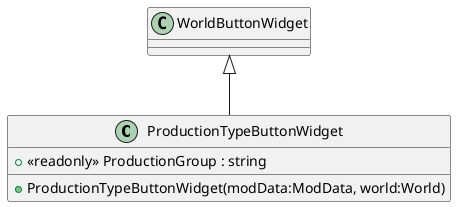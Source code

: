 @startuml
class ProductionTypeButtonWidget {
    + <<readonly>> ProductionGroup : string
    + ProductionTypeButtonWidget(modData:ModData, world:World)
}
WorldButtonWidget <|-- ProductionTypeButtonWidget
@enduml
